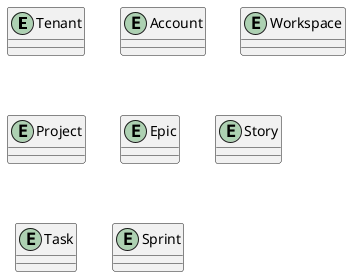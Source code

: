 @startuml "entities"

entity Tenant {}
entity Account {}
entity Workspace {}
entity Project {}
entity Epic {}
entity Story {}
entity Task {}
entity Sprint {}

@enduml